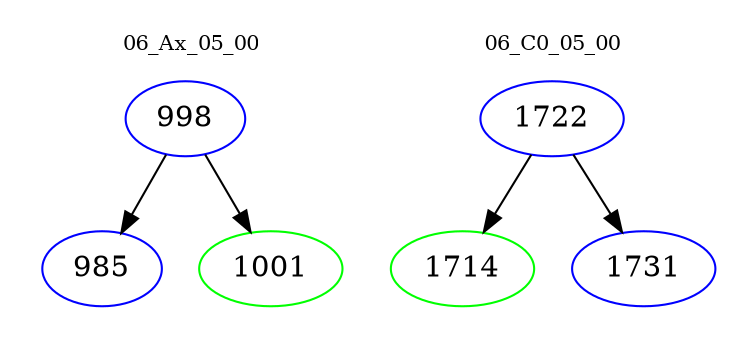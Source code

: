 digraph{
subgraph cluster_0 {
color = white
label = "06_Ax_05_00";
fontsize=10;
T0_998 [label="998", color="blue"]
T0_998 -> T0_985 [color="black"]
T0_985 [label="985", color="blue"]
T0_998 -> T0_1001 [color="black"]
T0_1001 [label="1001", color="green"]
}
subgraph cluster_1 {
color = white
label = "06_C0_05_00";
fontsize=10;
T1_1722 [label="1722", color="blue"]
T1_1722 -> T1_1714 [color="black"]
T1_1714 [label="1714", color="green"]
T1_1722 -> T1_1731 [color="black"]
T1_1731 [label="1731", color="blue"]
}
}

